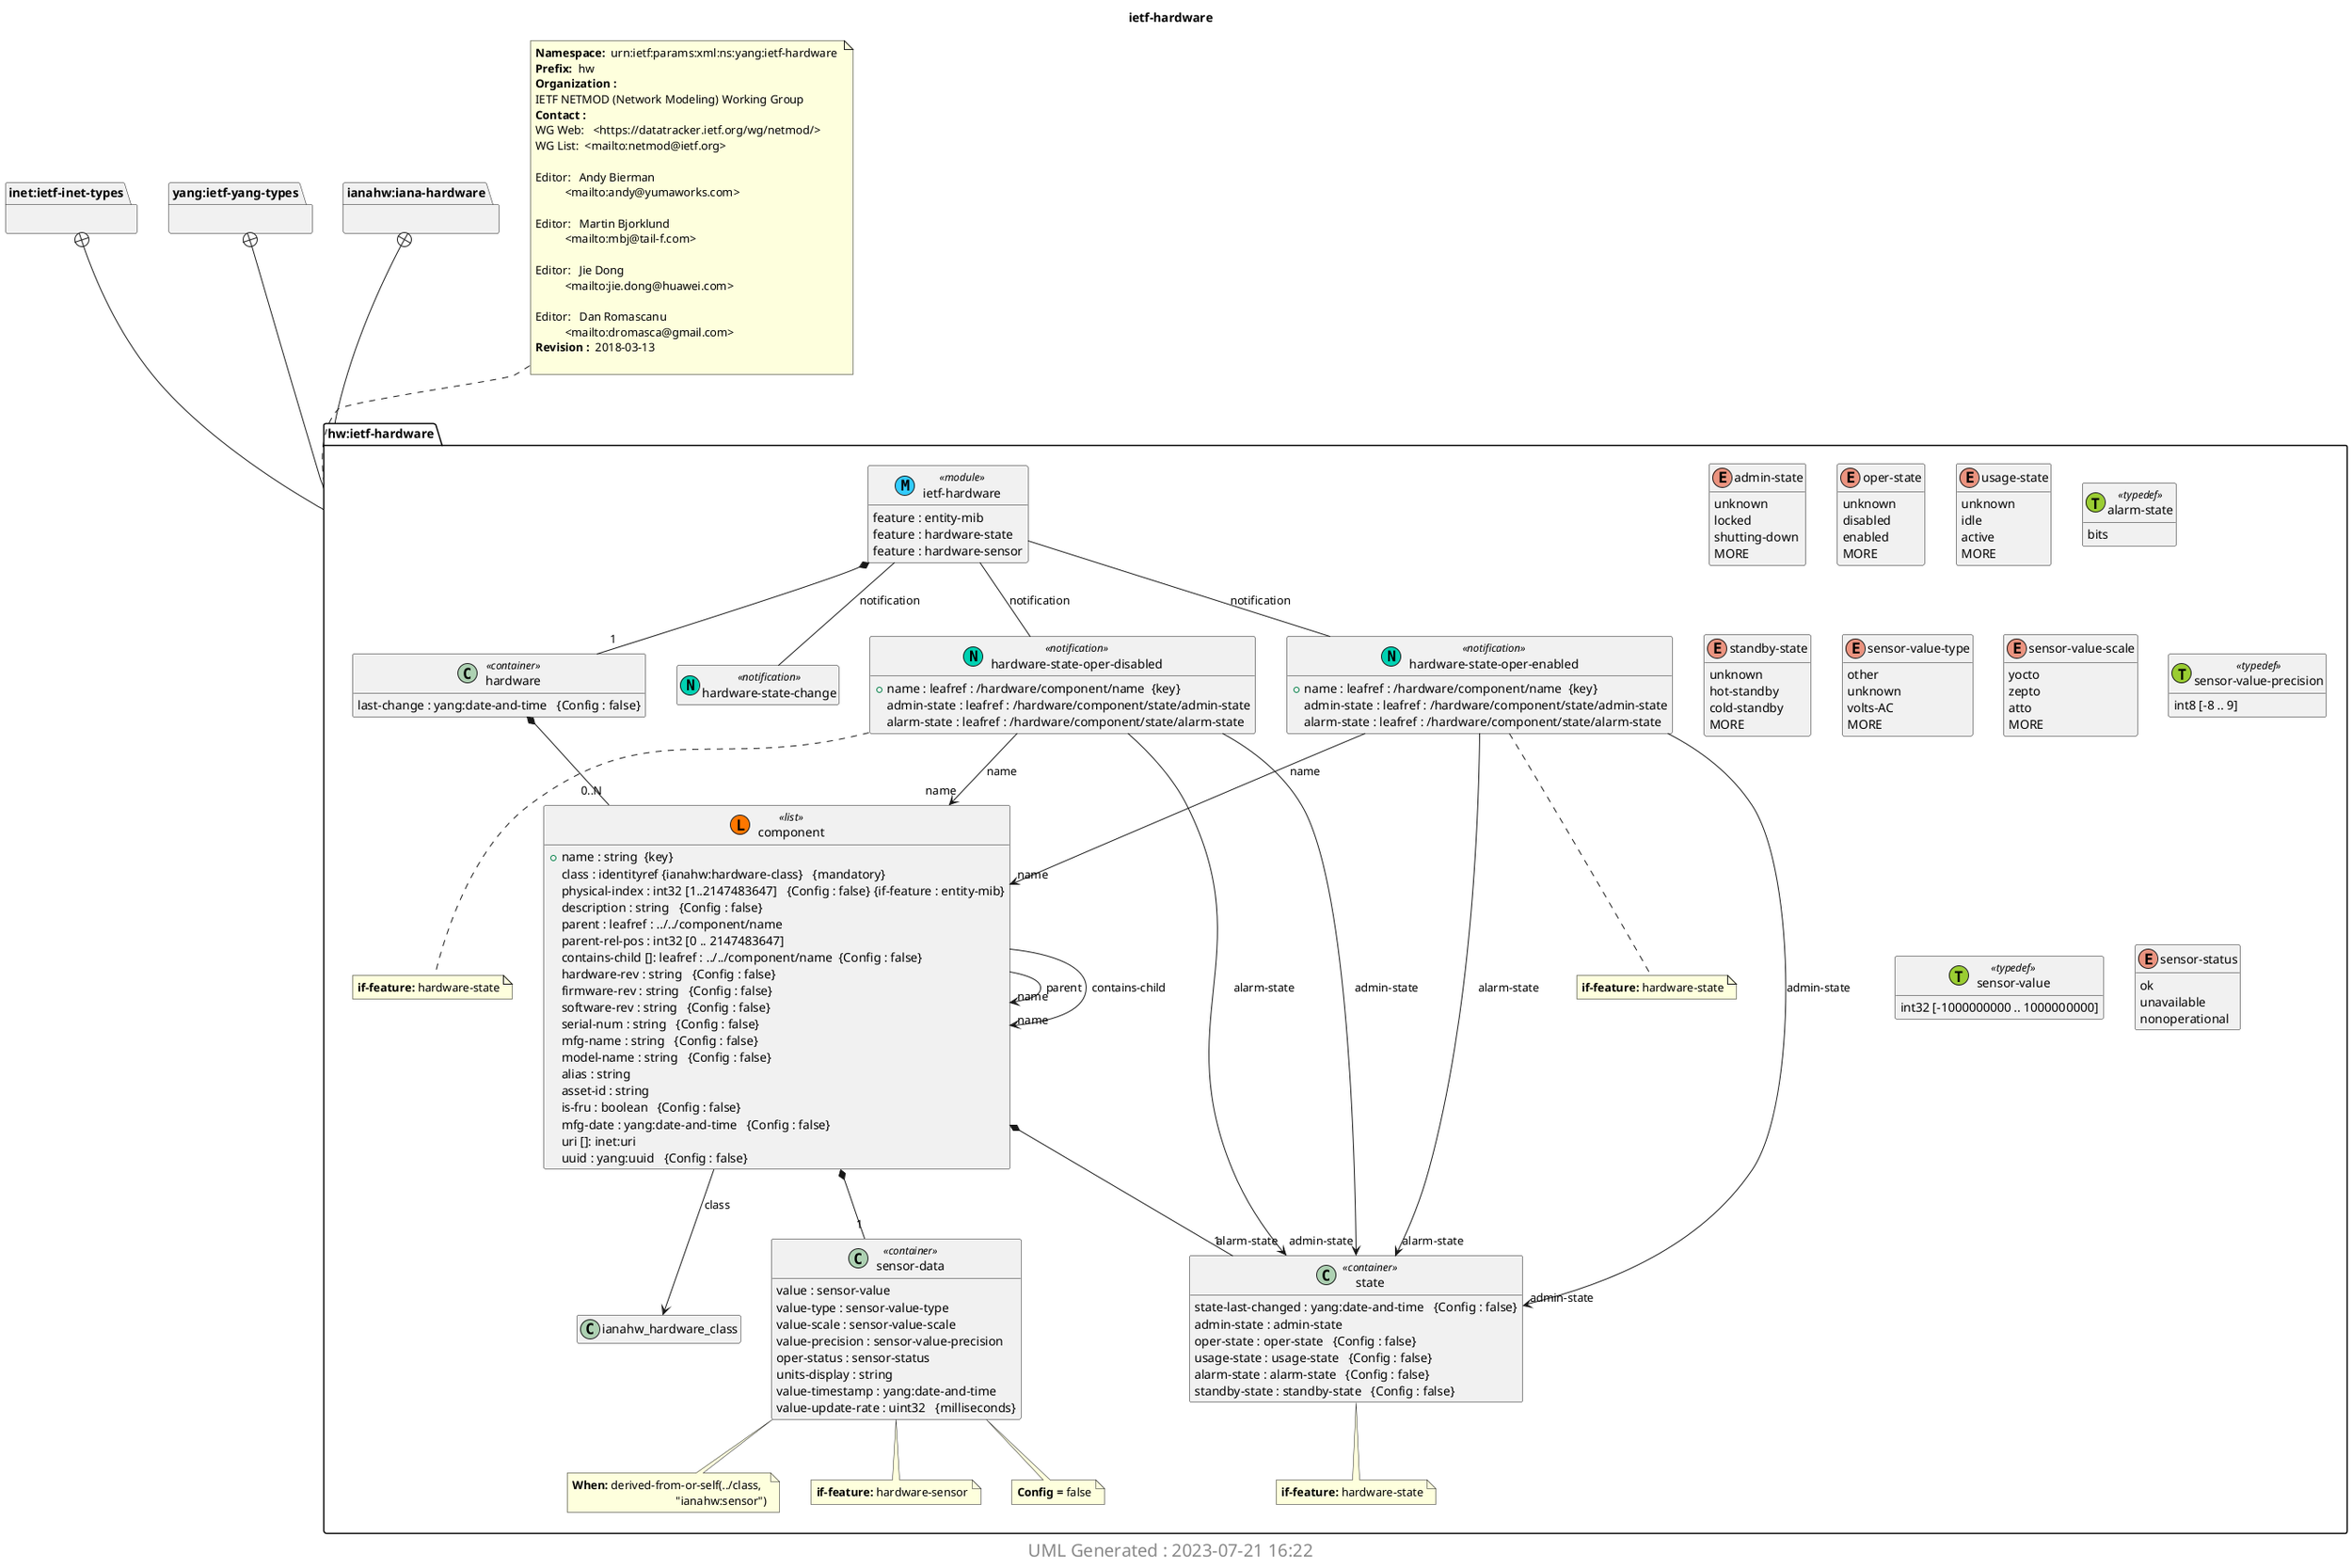 'Download plantuml from http://plantuml.sourceforge.net/ 
'Generate png with java -jar plantuml.jar <file> 
'Output in img/<module>.png 
'If Java spits out memory error increase heap size with java -Xmx1024m  -jar plantuml.jar <file> 
@startuml img/ietf-hardware.png 
hide empty fields 
hide empty methods 
hide <<case>> circle
hide <<augment>> circle
hide <<choice>> circle
hide <<leafref>> stereotype
hide <<leafref>> circle
page 1x1 
Title ietf-hardware 
package "inet:ietf-inet-types" as inet_ietf_inet_types { 
} 
package "yang:ietf-yang-types" as yang_ietf_yang_types { 
} 
package "ianahw:iana-hardware" as ianahw_iana_hardware { 
} 
package "hw:ietf-hardware" as hw_ietf_hardware { 
} 
note top of hw_ietf_hardware : <b>Namespace: </b> urn:ietf:params:xml:ns:yang:ietf-hardware \n<b>Prefix: </b> hw \n<b>Organization : </b>\nIETF NETMOD (Network Modeling) Working Group \n<b>Contact : </b>\nWG Web:   <https://datatracker.ietf.org/wg/netmod/> \nWG List:  <mailto:netmod@ietf.org> \n \nEditor:   Andy Bierman \n          <mailto:andy@yumaworks.com> \n \nEditor:   Martin Bjorklund \n          <mailto:mbj@tail-f.com> \n \nEditor:   Jie Dong \n          <mailto:jie.dong@huawei.com> \n \nEditor:   Dan Romascanu \n          <mailto:dromasca@gmail.com> \n<b>Revision : </b> 2018-03-13 \n
package "hw:ietf-hardware" as hw_ietf_hardware { 
class "ietf-hardware" as ietf_hardware << (M, #33CCFF) module>> 
ietf_hardware : feature : entity-mib 
ietf_hardware : feature : hardware-state 
ietf_hardware : feature : hardware-sensor 
enum "admin-state" as ietf_hardware_I_admin_state {
unknown
locked
shutting-down
MORE
}
enum "oper-state" as ietf_hardware_I_oper_state {
unknown
disabled
enabled
MORE
}
enum "usage-state" as ietf_hardware_I_usage_state {
unknown
idle
active
MORE
}
class "alarm-state" as alarm_state << (T, YellowGreen) typedef>>
alarm_state : bits
enum "standby-state" as ietf_hardware_I_standby_state {
unknown
hot-standby
cold-standby
MORE
}
enum "sensor-value-type" as ietf_hardware_I_sensor_value_type {
other
unknown
volts-AC
MORE
}
enum "sensor-value-scale" as ietf_hardware_I_sensor_value_scale {
yocto
zepto
atto
MORE
}
class "sensor-value-precision" as sensor_value_precision << (T, YellowGreen) typedef>>
sensor_value_precision : int8 [-8 .. 9]
class "sensor-value" as sensor_value << (T, YellowGreen) typedef>>
sensor_value : int32 [-1000000000 .. 1000000000]
enum "sensor-status" as ietf_hardware_I_sensor_status {
ok
unavailable
nonoperational
}
class "hardware" as  ietf_hardware_I_hardware <<container>> 
ietf_hardware *-- "1" ietf_hardware_I_hardware 
ietf_hardware_I_hardware : last-change : yang:date-and-time   {Config : false}
class "component" as ietf_hardware_I_hardware_I_component << (L, #FF7700) list>> 
ietf_hardware_I_hardware *-- "0..N" ietf_hardware_I_hardware_I_component 
ietf_hardware_I_hardware_I_component : +name : string  {key} 
ietf_hardware_I_hardware_I_component : class : identityref {ianahw:hardware-class}   {mandatory}
ietf_hardware_I_hardware_I_component : physical-index : int32 [1..2147483647]   {Config : false} {if-feature : entity-mib}
ietf_hardware_I_hardware_I_component : description : string   {Config : false}
ietf_hardware_I_hardware_I_component : parent : leafref : ../../component/name  
ietf_hardware_I_hardware_I_component : parent-rel-pos : int32 [0 .. 2147483647]  
ietf_hardware_I_hardware_I_component : contains-child []: leafref : ../../component/name  {Config : false}
ietf_hardware_I_hardware_I_component : hardware-rev : string   {Config : false}
ietf_hardware_I_hardware_I_component : firmware-rev : string   {Config : false}
ietf_hardware_I_hardware_I_component : software-rev : string   {Config : false}
ietf_hardware_I_hardware_I_component : serial-num : string   {Config : false}
ietf_hardware_I_hardware_I_component : mfg-name : string   {Config : false}
ietf_hardware_I_hardware_I_component : model-name : string   {Config : false}
ietf_hardware_I_hardware_I_component : alias : string  
ietf_hardware_I_hardware_I_component : asset-id : string  
ietf_hardware_I_hardware_I_component : is-fru : boolean   {Config : false}
ietf_hardware_I_hardware_I_component : mfg-date : yang:date-and-time   {Config : false}
ietf_hardware_I_hardware_I_component : uri []: inet:uri 
ietf_hardware_I_hardware_I_component : uuid : yang:uuid   {Config : false}
class "state" as  ietf_hardware_I_hardware_I_component_I_state <<container>> 
ietf_hardware_I_hardware_I_component *-- "1" ietf_hardware_I_hardware_I_component_I_state 
note bottom of ietf_hardware_I_hardware_I_component_I_state
<b>if-feature: </b>hardware-state
end note 
ietf_hardware_I_hardware_I_component_I_state : state-last-changed : yang:date-and-time   {Config : false}
ietf_hardware_I_hardware_I_component_I_state : admin-state : admin-state  
ietf_hardware_I_hardware_I_component_I_state : oper-state : oper-state   {Config : false}
ietf_hardware_I_hardware_I_component_I_state : usage-state : usage-state   {Config : false}
ietf_hardware_I_hardware_I_component_I_state : alarm-state : alarm-state   {Config : false}
ietf_hardware_I_hardware_I_component_I_state : standby-state : standby-state   {Config : false}
class "sensor-data" as  ietf_hardware_I_hardware_I_component_I_sensor_data <<container>> 
ietf_hardware_I_hardware_I_component *-- "1" ietf_hardware_I_hardware_I_component_I_sensor_data 
note bottom of ietf_hardware_I_hardware_I_component_I_sensor_data
<b>When: </b>derived-from-or-self(../class,
                                   "ianahw:sensor")
end note 
note bottom of ietf_hardware_I_hardware_I_component_I_sensor_data
<b>if-feature: </b>hardware-sensor
end note 
note bottom of ietf_hardware_I_hardware_I_component_I_sensor_data
<b>Config = </b>false
end note 
ietf_hardware_I_hardware_I_component_I_sensor_data : value : sensor-value  
ietf_hardware_I_hardware_I_component_I_sensor_data : value-type : sensor-value-type  
ietf_hardware_I_hardware_I_component_I_sensor_data : value-scale : sensor-value-scale  
ietf_hardware_I_hardware_I_component_I_sensor_data : value-precision : sensor-value-precision  
ietf_hardware_I_hardware_I_component_I_sensor_data : oper-status : sensor-status  
ietf_hardware_I_hardware_I_component_I_sensor_data : units-display : string  
ietf_hardware_I_hardware_I_component_I_sensor_data : value-timestamp : yang:date-and-time  
ietf_hardware_I_hardware_I_component_I_sensor_data : value-update-rate : uint32   {milliseconds}
class "hardware-state-change" as ietf_hardware_I_hardware_state_change << (N,#00D1B2) notification>> 
ietf_hardware -- ietf_hardware_I_hardware_state_change : notification 
class "hardware-state-oper-enabled" as ietf_hardware_I_hardware_state_oper_enabled << (N,#00D1B2) notification>> 
ietf_hardware -- ietf_hardware_I_hardware_state_oper_enabled : notification 
note bottom of ietf_hardware_I_hardware_state_oper_enabled
<b>if-feature: </b>hardware-state
end note 
ietf_hardware_I_hardware_state_oper_enabled : +name : leafref : /hardware/component/name  {key} 
ietf_hardware_I_hardware_state_oper_enabled : admin-state : leafref : /hardware/component/state/admin-state  
ietf_hardware_I_hardware_state_oper_enabled : alarm-state : leafref : /hardware/component/state/alarm-state  
class "hardware-state-oper-disabled" as ietf_hardware_I_hardware_state_oper_disabled << (N,#00D1B2) notification>> 
ietf_hardware -- ietf_hardware_I_hardware_state_oper_disabled : notification 
note bottom of ietf_hardware_I_hardware_state_oper_disabled
<b>if-feature: </b>hardware-state
end note 
ietf_hardware_I_hardware_state_oper_disabled : +name : leafref : /hardware/component/name  {key} 
ietf_hardware_I_hardware_state_oper_disabled : admin-state : leafref : /hardware/component/state/admin-state  
ietf_hardware_I_hardware_state_oper_disabled : alarm-state : leafref : /hardware/component/state/alarm-state  
ietf_hardware_I_hardware_I_component-->ianahw_hardware_class: class
} 

inet_ietf_inet_types +-- hw_ietf_hardware
yang_ietf_yang_types +-- hw_ietf_hardware
ianahw_iana_hardware +-- hw_ietf_hardware
ietf_hardware_I_hardware_I_component-->"name"ietf_hardware_I_hardware_I_component: parent
ietf_hardware_I_hardware_I_component-->"name"ietf_hardware_I_hardware_I_component: contains-child
ietf_hardware_I_hardware_state_oper_enabled-->"name"ietf_hardware_I_hardware_I_component: name
ietf_hardware_I_hardware_state_oper_enabled-->"admin-state"ietf_hardware_I_hardware_I_component_I_state: admin-state
ietf_hardware_I_hardware_state_oper_enabled-->"alarm-state"ietf_hardware_I_hardware_I_component_I_state: alarm-state
ietf_hardware_I_hardware_state_oper_disabled-->"name"ietf_hardware_I_hardware_I_component: name
ietf_hardware_I_hardware_state_oper_disabled-->"admin-state"ietf_hardware_I_hardware_I_component_I_state: admin-state
ietf_hardware_I_hardware_state_oper_disabled-->"alarm-state"ietf_hardware_I_hardware_I_component_I_state: alarm-state
center footer
 <size:20> UML Generated : 2023-07-21 16:22 </size>
 endfooter 
@enduml 
